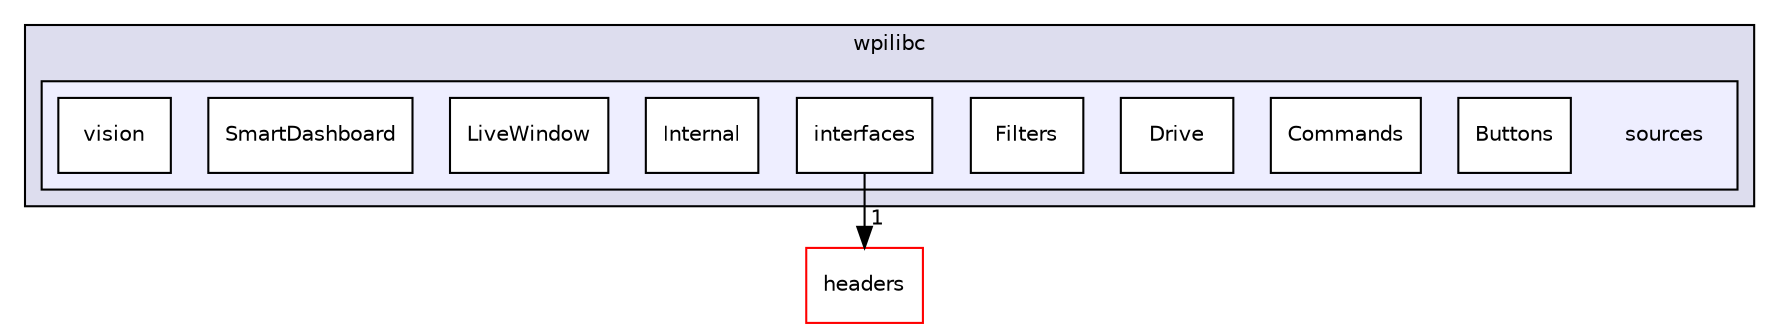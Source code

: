 digraph "build/cppSource/wpilibc/sources" {
  compound=true
  node [ fontsize="10", fontname="Helvetica"];
  edge [ labelfontsize="10", labelfontname="Helvetica"];
  subgraph clusterdir_4ec02dbfd467815f4030437dbcf0d76d {
    graph [ bgcolor="#ddddee", pencolor="black", label="wpilibc" fontname="Helvetica", fontsize="10", URL="dir_4ec02dbfd467815f4030437dbcf0d76d.html"]
  subgraph clusterdir_1c34e0a22f7cd8c8700a01ee60c4e6a6 {
    graph [ bgcolor="#eeeeff", pencolor="black", label="" URL="dir_1c34e0a22f7cd8c8700a01ee60c4e6a6.html"];
    dir_1c34e0a22f7cd8c8700a01ee60c4e6a6 [shape=plaintext label="sources"];
    dir_00676be0c425f4e8cf6f659345bece32 [shape=box label="Buttons" color="black" fillcolor="white" style="filled" URL="dir_00676be0c425f4e8cf6f659345bece32.html"];
    dir_ef5ba70cb4b54a7b51a7e8e0d2ae1f1c [shape=box label="Commands" color="black" fillcolor="white" style="filled" URL="dir_ef5ba70cb4b54a7b51a7e8e0d2ae1f1c.html"];
    dir_867aca158dca0c6ce086dabad10d3ccf [shape=box label="Drive" color="black" fillcolor="white" style="filled" URL="dir_867aca158dca0c6ce086dabad10d3ccf.html"];
    dir_cb6aec99a1c8871dc0c29721bd9c8db4 [shape=box label="Filters" color="black" fillcolor="white" style="filled" URL="dir_cb6aec99a1c8871dc0c29721bd9c8db4.html"];
    dir_fd59bc72b4144c1551ab841a14e76c59 [shape=box label="interfaces" color="black" fillcolor="white" style="filled" URL="dir_fd59bc72b4144c1551ab841a14e76c59.html"];
    dir_0fe4538a9a5df457be8bb7bd500b490c [shape=box label="Internal" color="black" fillcolor="white" style="filled" URL="dir_0fe4538a9a5df457be8bb7bd500b490c.html"];
    dir_ed8ae448a602cec201928724fd264678 [shape=box label="LiveWindow" color="black" fillcolor="white" style="filled" URL="dir_ed8ae448a602cec201928724fd264678.html"];
    dir_32e4542cee7dffdb9ba8ec89e8fa5c54 [shape=box label="SmartDashboard" color="black" fillcolor="white" style="filled" URL="dir_32e4542cee7dffdb9ba8ec89e8fa5c54.html"];
    dir_2124188562266a682e03ac3b0ee3d872 [shape=box label="vision" color="black" fillcolor="white" style="filled" URL="dir_2124188562266a682e03ac3b0ee3d872.html"];
  }
  }
  dir_433758bdcf33847806038f24c9d0e68b [shape=box label="headers" fillcolor="white" style="filled" color="red" URL="dir_433758bdcf33847806038f24c9d0e68b.html"];
  dir_fd59bc72b4144c1551ab841a14e76c59->dir_433758bdcf33847806038f24c9d0e68b [headlabel="1", labeldistance=1.5 headhref="dir_000030_000008.html"];
}
